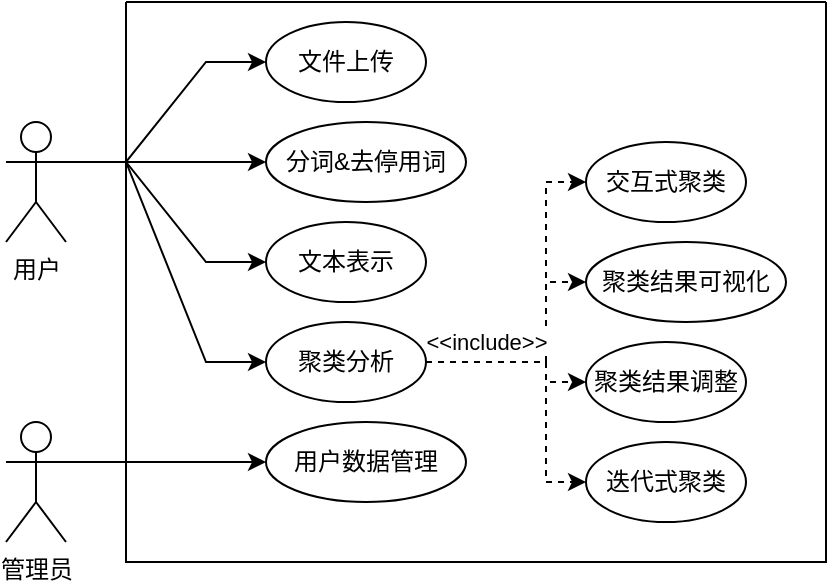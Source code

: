 <mxfile version="15.8.6" type="github">
  <diagram id="6xGDBS5qXfyfcfAqd8Og" name="Page-1">
    <mxGraphModel dx="946" dy="509" grid="1" gridSize="10" guides="1" tooltips="1" connect="1" arrows="1" fold="1" page="1" pageScale="1" pageWidth="827" pageHeight="1169" math="0" shadow="0">
      <root>
        <mxCell id="0" />
        <mxCell id="1" parent="0" />
        <mxCell id="XOvulEjh3u2idklaEorF-2" value="" style="swimlane;startSize=0;" vertex="1" parent="1">
          <mxGeometry x="280" y="90" width="350" height="280" as="geometry" />
        </mxCell>
        <mxCell id="XOvulEjh3u2idklaEorF-9" value="文件上传" style="ellipse;whiteSpace=wrap;html=1;" vertex="1" parent="XOvulEjh3u2idklaEorF-2">
          <mxGeometry x="70" y="10" width="80" height="40" as="geometry" />
        </mxCell>
        <mxCell id="XOvulEjh3u2idklaEorF-10" value="分词&amp;amp;去停用词" style="ellipse;whiteSpace=wrap;html=1;" vertex="1" parent="XOvulEjh3u2idklaEorF-2">
          <mxGeometry x="70" y="60" width="100" height="40" as="geometry" />
        </mxCell>
        <mxCell id="XOvulEjh3u2idklaEorF-11" value="文本表示" style="ellipse;whiteSpace=wrap;html=1;" vertex="1" parent="XOvulEjh3u2idklaEorF-2">
          <mxGeometry x="70" y="110" width="80" height="40" as="geometry" />
        </mxCell>
        <mxCell id="XOvulEjh3u2idklaEorF-26" style="edgeStyle=elbowEdgeStyle;rounded=0;orthogonalLoop=1;jettySize=auto;html=1;exitX=1;exitY=0.5;exitDx=0;exitDy=0;dashed=1;" edge="1" parent="XOvulEjh3u2idklaEorF-2" source="XOvulEjh3u2idklaEorF-12" target="XOvulEjh3u2idklaEorF-22">
          <mxGeometry relative="1" as="geometry">
            <Array as="points">
              <mxPoint x="210" y="140" />
            </Array>
          </mxGeometry>
        </mxCell>
        <mxCell id="XOvulEjh3u2idklaEorF-27" style="edgeStyle=elbowEdgeStyle;rounded=0;orthogonalLoop=1;jettySize=auto;html=1;exitX=1;exitY=0.5;exitDx=0;exitDy=0;entryX=0;entryY=0.5;entryDx=0;entryDy=0;dashed=1;" edge="1" parent="XOvulEjh3u2idklaEorF-2" source="XOvulEjh3u2idklaEorF-12" target="XOvulEjh3u2idklaEorF-23">
          <mxGeometry relative="1" as="geometry">
            <Array as="points">
              <mxPoint x="210" y="160" />
            </Array>
          </mxGeometry>
        </mxCell>
        <mxCell id="XOvulEjh3u2idklaEorF-28" style="edgeStyle=elbowEdgeStyle;rounded=0;orthogonalLoop=1;jettySize=auto;html=1;exitX=1;exitY=0.5;exitDx=0;exitDy=0;entryX=0;entryY=0.5;entryDx=0;entryDy=0;dashed=1;" edge="1" parent="XOvulEjh3u2idklaEorF-2" source="XOvulEjh3u2idklaEorF-12" target="XOvulEjh3u2idklaEorF-24">
          <mxGeometry relative="1" as="geometry">
            <Array as="points">
              <mxPoint x="210" y="190" />
            </Array>
          </mxGeometry>
        </mxCell>
        <mxCell id="XOvulEjh3u2idklaEorF-29" style="edgeStyle=elbowEdgeStyle;rounded=0;orthogonalLoop=1;jettySize=auto;html=1;exitX=1;exitY=0.5;exitDx=0;exitDy=0;entryX=0;entryY=0.5;entryDx=0;entryDy=0;dashed=1;" edge="1" parent="XOvulEjh3u2idklaEorF-2" source="XOvulEjh3u2idklaEorF-12" target="XOvulEjh3u2idklaEorF-25">
          <mxGeometry relative="1" as="geometry">
            <Array as="points">
              <mxPoint x="210" y="210" />
            </Array>
          </mxGeometry>
        </mxCell>
        <mxCell id="XOvulEjh3u2idklaEorF-30" value="&amp;lt;&amp;lt;include&amp;gt;&amp;gt;" style="edgeLabel;html=1;align=center;verticalAlign=middle;resizable=0;points=[];" vertex="1" connectable="0" parent="XOvulEjh3u2idklaEorF-29">
          <mxGeometry x="-0.757" y="2" relative="1" as="geometry">
            <mxPoint x="13" y="-8" as="offset" />
          </mxGeometry>
        </mxCell>
        <mxCell id="XOvulEjh3u2idklaEorF-12" value="聚类分析" style="ellipse;whiteSpace=wrap;html=1;" vertex="1" parent="XOvulEjh3u2idklaEorF-2">
          <mxGeometry x="70" y="160" width="80" height="40" as="geometry" />
        </mxCell>
        <mxCell id="XOvulEjh3u2idklaEorF-13" value="用户数据管理" style="ellipse;whiteSpace=wrap;html=1;" vertex="1" parent="XOvulEjh3u2idklaEorF-2">
          <mxGeometry x="70" y="210" width="100" height="40" as="geometry" />
        </mxCell>
        <mxCell id="XOvulEjh3u2idklaEorF-23" value="聚类结果可视化" style="ellipse;whiteSpace=wrap;html=1;" vertex="1" parent="XOvulEjh3u2idklaEorF-2">
          <mxGeometry x="230" y="120" width="100" height="40" as="geometry" />
        </mxCell>
        <mxCell id="XOvulEjh3u2idklaEorF-24" value="聚类结果调整" style="ellipse;whiteSpace=wrap;html=1;" vertex="1" parent="XOvulEjh3u2idklaEorF-2">
          <mxGeometry x="230" y="170" width="80" height="40" as="geometry" />
        </mxCell>
        <mxCell id="XOvulEjh3u2idklaEorF-22" value="交互式聚类" style="ellipse;whiteSpace=wrap;html=1;" vertex="1" parent="XOvulEjh3u2idklaEorF-2">
          <mxGeometry x="230" y="70" width="80" height="40" as="geometry" />
        </mxCell>
        <mxCell id="XOvulEjh3u2idklaEorF-25" value="迭代式聚类" style="ellipse;whiteSpace=wrap;html=1;" vertex="1" parent="XOvulEjh3u2idklaEorF-2">
          <mxGeometry x="230" y="220" width="80" height="40" as="geometry" />
        </mxCell>
        <mxCell id="XOvulEjh3u2idklaEorF-14" style="rounded=0;orthogonalLoop=1;jettySize=auto;html=1;exitX=1;exitY=0.333;exitDx=0;exitDy=0;exitPerimeter=0;entryX=0;entryY=0.5;entryDx=0;entryDy=0;edgeStyle=entityRelationEdgeStyle;" edge="1" parent="1" source="XOvulEjh3u2idklaEorF-3" target="XOvulEjh3u2idklaEorF-9">
          <mxGeometry relative="1" as="geometry" />
        </mxCell>
        <mxCell id="XOvulEjh3u2idklaEorF-15" style="edgeStyle=entityRelationEdgeStyle;rounded=0;orthogonalLoop=1;jettySize=auto;html=1;exitX=1;exitY=0.333;exitDx=0;exitDy=0;exitPerimeter=0;entryX=0;entryY=0.5;entryDx=0;entryDy=0;" edge="1" parent="1" source="XOvulEjh3u2idklaEorF-3" target="XOvulEjh3u2idklaEorF-10">
          <mxGeometry relative="1" as="geometry" />
        </mxCell>
        <mxCell id="XOvulEjh3u2idklaEorF-16" style="edgeStyle=entityRelationEdgeStyle;rounded=0;orthogonalLoop=1;jettySize=auto;html=1;exitX=1;exitY=0.333;exitDx=0;exitDy=0;exitPerimeter=0;entryX=0;entryY=0.5;entryDx=0;entryDy=0;" edge="1" parent="1" source="XOvulEjh3u2idklaEorF-3" target="XOvulEjh3u2idklaEorF-11">
          <mxGeometry relative="1" as="geometry" />
        </mxCell>
        <mxCell id="XOvulEjh3u2idklaEorF-17" style="edgeStyle=entityRelationEdgeStyle;rounded=0;orthogonalLoop=1;jettySize=auto;html=1;exitX=1;exitY=0.333;exitDx=0;exitDy=0;exitPerimeter=0;entryX=0;entryY=0.5;entryDx=0;entryDy=0;" edge="1" parent="1" source="XOvulEjh3u2idklaEorF-3" target="XOvulEjh3u2idklaEorF-12">
          <mxGeometry relative="1" as="geometry" />
        </mxCell>
        <mxCell id="XOvulEjh3u2idklaEorF-3" value="用户" style="shape=umlActor;verticalLabelPosition=bottom;verticalAlign=top;html=1;outlineConnect=0;" vertex="1" parent="1">
          <mxGeometry x="220" y="150" width="30" height="60" as="geometry" />
        </mxCell>
        <mxCell id="XOvulEjh3u2idklaEorF-18" style="edgeStyle=entityRelationEdgeStyle;rounded=0;orthogonalLoop=1;jettySize=auto;html=1;exitX=1;exitY=0.333;exitDx=0;exitDy=0;exitPerimeter=0;" edge="1" parent="1" source="XOvulEjh3u2idklaEorF-6" target="XOvulEjh3u2idklaEorF-13">
          <mxGeometry relative="1" as="geometry" />
        </mxCell>
        <mxCell id="XOvulEjh3u2idklaEorF-6" value="管理员" style="shape=umlActor;verticalLabelPosition=bottom;verticalAlign=top;html=1;outlineConnect=0;" vertex="1" parent="1">
          <mxGeometry x="220" y="300" width="30" height="60" as="geometry" />
        </mxCell>
      </root>
    </mxGraphModel>
  </diagram>
</mxfile>
